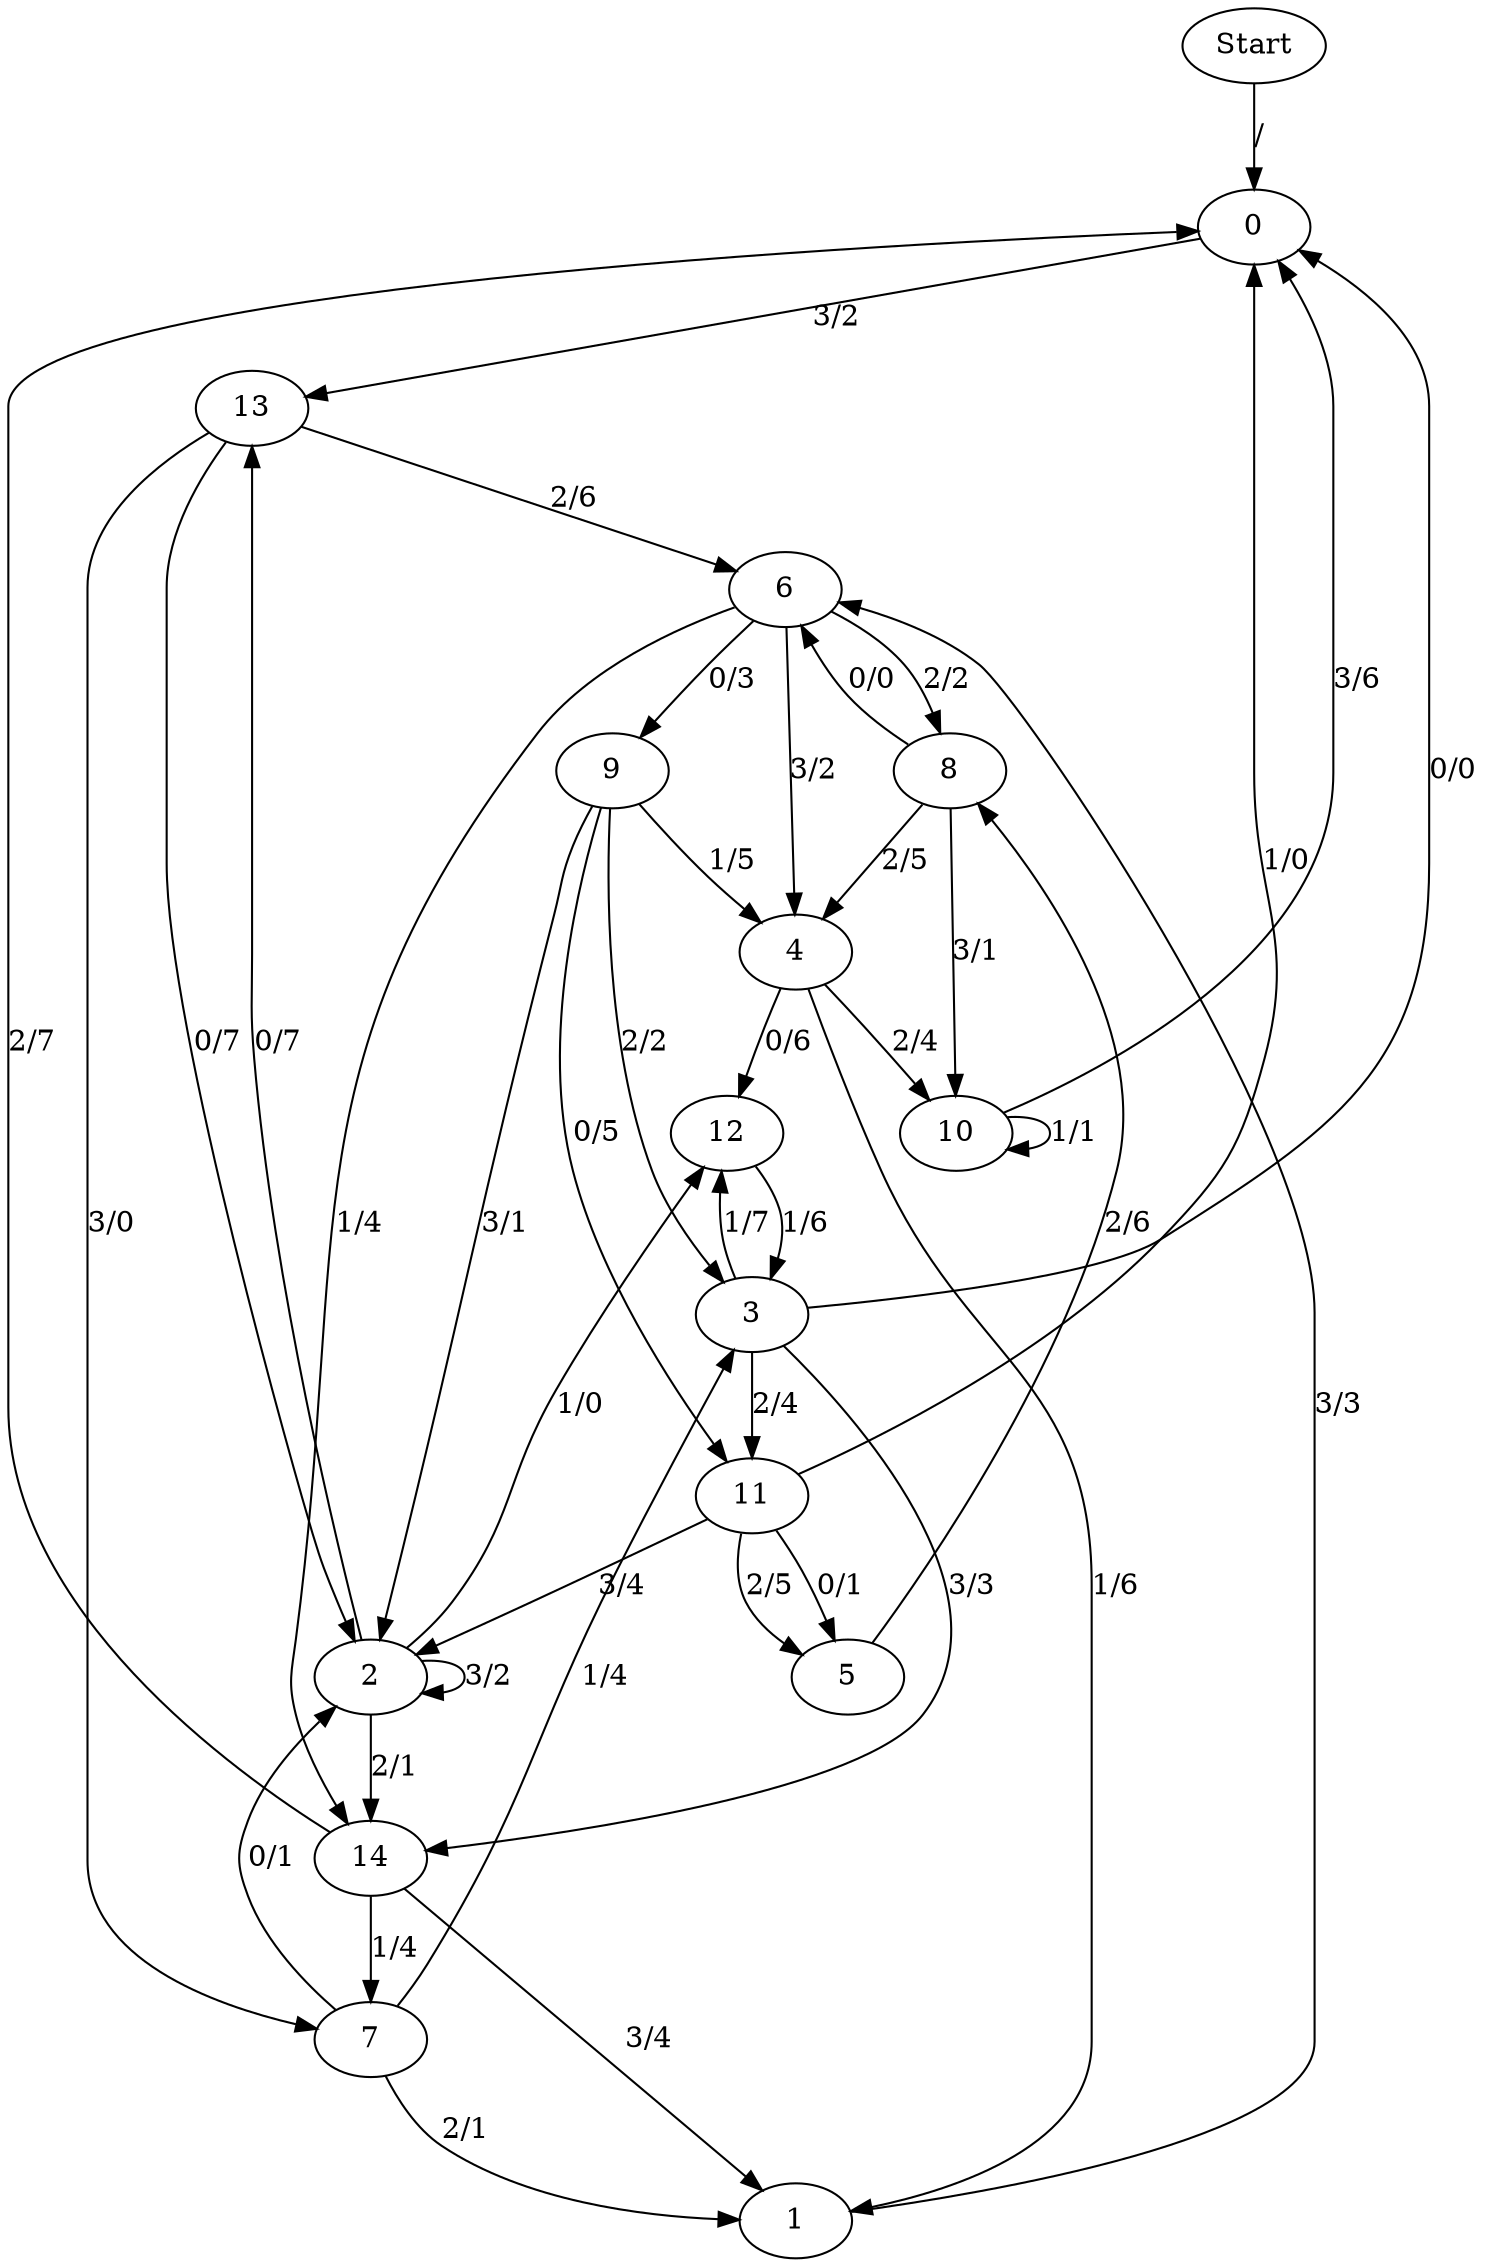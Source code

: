 digraph {
	Start -> 0 [label="/"]
	0 -> 13 [label="3/2"]
	6 -> 8 [label="2/2"]
	6 -> 4 [label="3/2"]
	6 -> 9 [label="0/3"]
	6 -> 14 [label="1/4"]
	9 -> 2 [label="3/1"]
	9 -> 11 [label="0/5"]
	9 -> 4 [label="1/5"]
	9 -> 3 [label="2/2"]
	14 -> 1 [label="3/4"]
	14 -> 7 [label="1/4"]
	14 -> 0 [label="2/7"]
	7 -> 1 [label="2/1"]
	7 -> 2 [label="0/1"]
	7 -> 3 [label="1/4"]
	2 -> 13 [label="0/7"]
	2 -> 12 [label="1/0"]
	2 -> 14 [label="2/1"]
	2 -> 2 [label="3/2"]
	12 -> 3 [label="1/6"]
	3 -> 14 [label="3/3"]
	3 -> 0 [label="0/0"]
	3 -> 12 [label="1/7"]
	3 -> 11 [label="2/4"]
	11 -> 5 [label="0/1"]
	11 -> 0 [label="1/0"]
	11 -> 5 [label="2/5"]
	11 -> 2 [label="3/4"]
	5 -> 8 [label="2/6"]
	8 -> 4 [label="2/5"]
	8 -> 10 [label="3/1"]
	8 -> 6 [label="0/0"]
	4 -> 10 [label="2/4"]
	4 -> 12 [label="0/6"]
	4 -> 1 [label="1/6"]
	10 -> 10 [label="1/1"]
	10 -> 0 [label="3/6"]
	13 -> 6 [label="2/6"]
	13 -> 7 [label="3/0"]
	13 -> 2 [label="0/7"]
	1 -> 6 [label="3/3"]
}